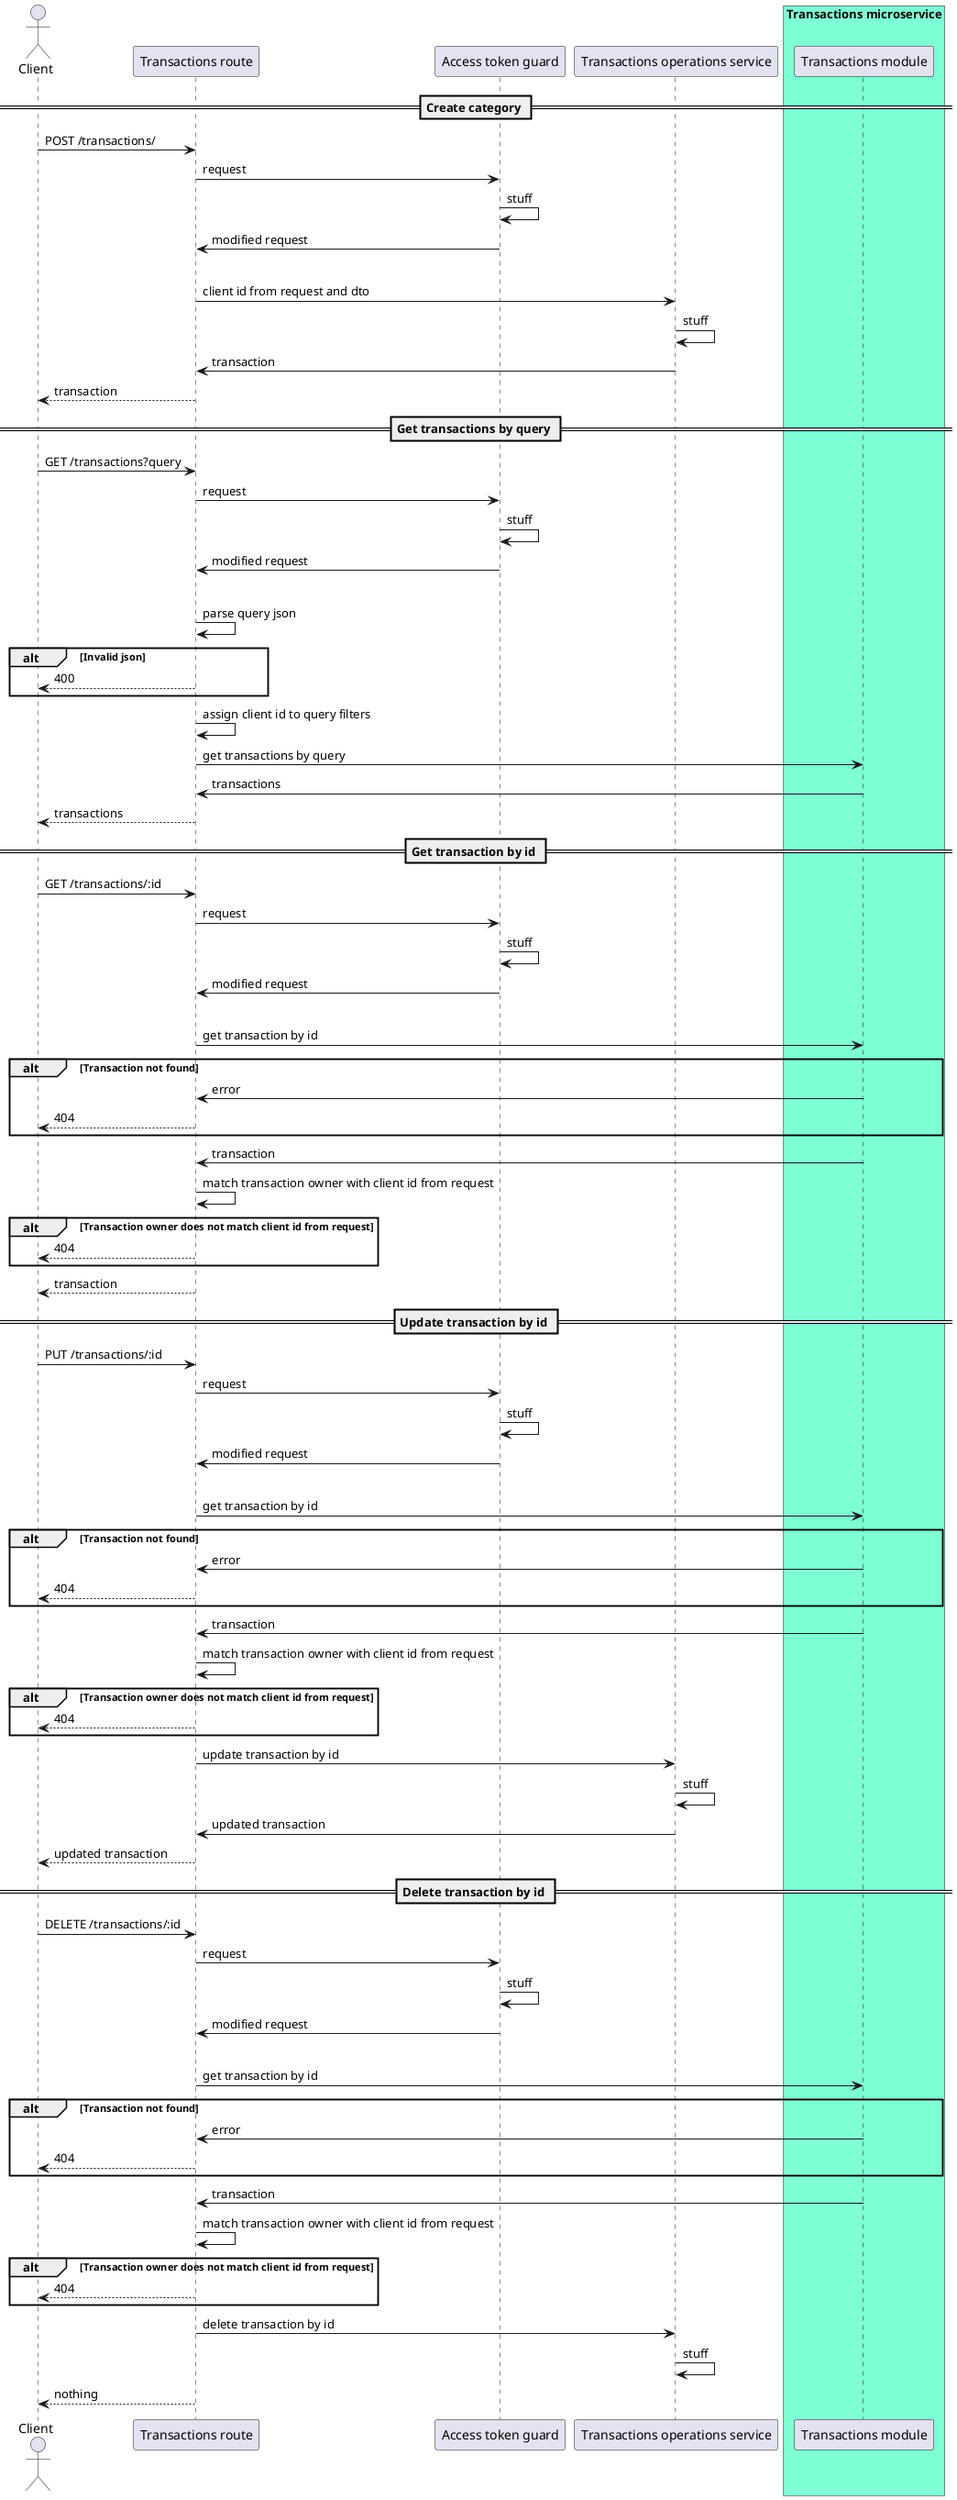 @startuml transactions_route

actor Client as cl

participant "Transactions route" as trr

participant "Access token guard" as atg

participant "Transactions operations service" as tos

box "Transactions microservice" #Aquamarine
  participant "Transactions module" as trm
end box

== Create category ==
cl -> trr : POST /transactions/

trr -> atg : request
atg -> atg : stuff
atg -> trr : modified request
|||
trr -> tos : client id from request and dto
tos -> tos : stuff
tos -> trr : transaction
trr --> cl : transaction

== Get transactions by query ==
cl -> trr : GET /transactions?query

trr -> atg : request
atg -> atg : stuff
atg -> trr : modified request
|||
trr -> trr : parse query json

alt Invalid json
  trr --> cl : 400
end

trr -> trr : assign client id to query filters
trr -> trm : get transactions by query
trm -> trr : transactions
trr --> cl : transactions

== Get transaction by id ==
cl -> trr : GET /transactions/:id

trr -> atg : request
atg -> atg : stuff
atg -> trr : modified request
|||
trr -> trm : get transaction by id

alt Transaction not found
  trm -> trr : error
  trr --> cl : 404
end

trm -> trr : transaction
trr -> trr : match transaction owner with client id from request

alt Transaction owner does not match client id from request
  trr --> cl : 404
end

trr --> cl : transaction

== Update transaction by id ==
cl -> trr : PUT /transactions/:id

trr -> atg : request
atg -> atg : stuff
atg -> trr : modified request
|||
trr -> trm : get transaction by id

alt Transaction not found
  trm -> trr : error
  trr --> cl : 404
end

trm -> trr : transaction
trr -> trr : match transaction owner with client id from request

alt Transaction owner does not match client id from request
  trr --> cl : 404
end

trr -> tos : update transaction by id
tos -> tos : stuff
tos -> trr : updated transaction
trr --> cl : updated transaction

== Delete transaction by id ==
cl -> trr : DELETE /transactions/:id

trr -> atg : request
atg -> atg : stuff
atg -> trr : modified request
|||
trr -> trm : get transaction by id

alt Transaction not found
  trm -> trr : error
  trr --> cl : 404
end

trm -> trr : transaction
trr -> trr : match transaction owner with client id from request

alt Transaction owner does not match client id from request
  trr --> cl : 404
end

trr -> tos : delete transaction by id
tos -> tos : stuff
trr --> cl : nothing
@enduml